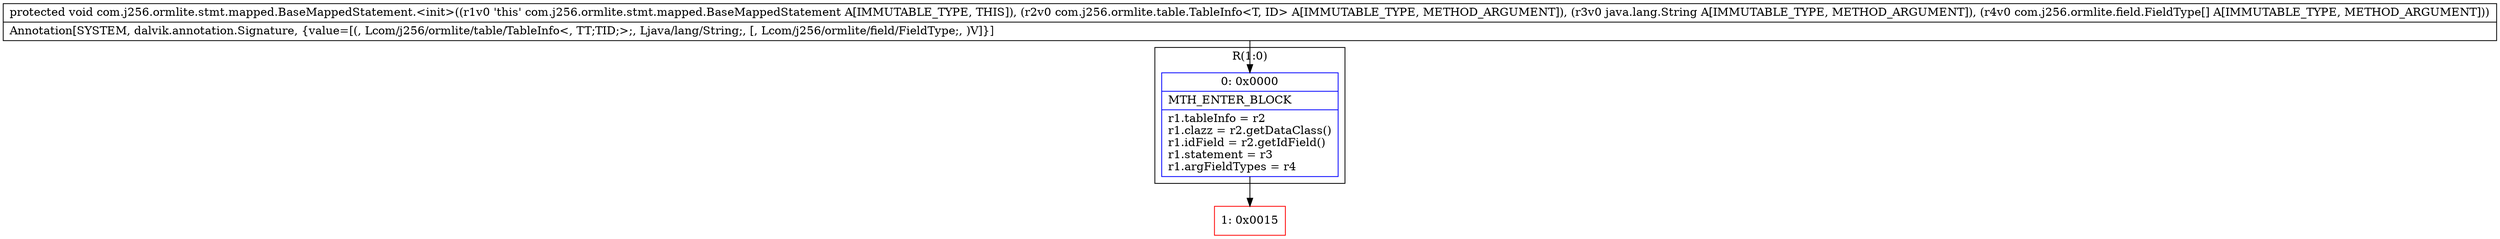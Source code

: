 digraph "CFG forcom.j256.ormlite.stmt.mapped.BaseMappedStatement.\<init\>(Lcom\/j256\/ormlite\/table\/TableInfo;Ljava\/lang\/String;[Lcom\/j256\/ormlite\/field\/FieldType;)V" {
subgraph cluster_Region_1909749141 {
label = "R(1:0)";
node [shape=record,color=blue];
Node_0 [shape=record,label="{0\:\ 0x0000|MTH_ENTER_BLOCK\l|r1.tableInfo = r2\lr1.clazz = r2.getDataClass()\lr1.idField = r2.getIdField()\lr1.statement = r3\lr1.argFieldTypes = r4\l}"];
}
Node_1 [shape=record,color=red,label="{1\:\ 0x0015}"];
MethodNode[shape=record,label="{protected void com.j256.ormlite.stmt.mapped.BaseMappedStatement.\<init\>((r1v0 'this' com.j256.ormlite.stmt.mapped.BaseMappedStatement A[IMMUTABLE_TYPE, THIS]), (r2v0 com.j256.ormlite.table.TableInfo\<T, ID\> A[IMMUTABLE_TYPE, METHOD_ARGUMENT]), (r3v0 java.lang.String A[IMMUTABLE_TYPE, METHOD_ARGUMENT]), (r4v0 com.j256.ormlite.field.FieldType[] A[IMMUTABLE_TYPE, METHOD_ARGUMENT]))  | Annotation[SYSTEM, dalvik.annotation.Signature, \{value=[(, Lcom\/j256\/ormlite\/table\/TableInfo\<, TT;TID;\>;, Ljava\/lang\/String;, [, Lcom\/j256\/ormlite\/field\/FieldType;, )V]\}]\l}"];
MethodNode -> Node_0;
Node_0 -> Node_1;
}

